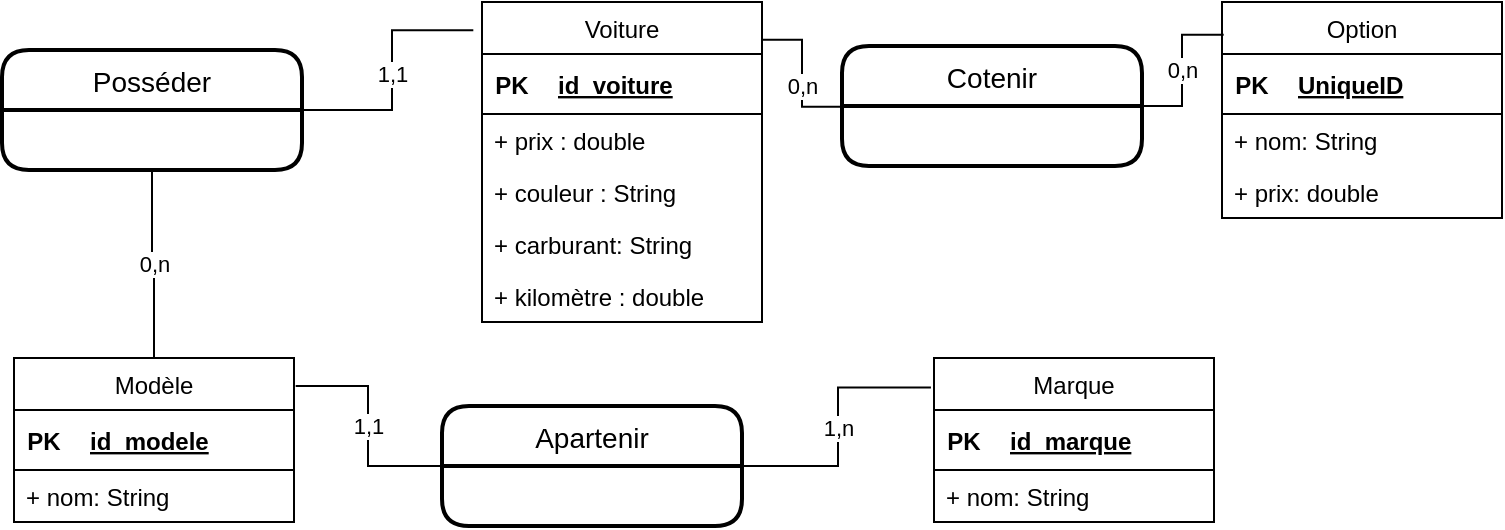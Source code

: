 <mxfile version="14.9.8" type="device"><diagram id="C5RBs43oDa-KdzZeNtuy" name="Page-1"><mxGraphModel dx="1038" dy="500" grid="1" gridSize="10" guides="1" tooltips="1" connect="1" arrows="1" fold="1" page="1" pageScale="1" pageWidth="827" pageHeight="1169" math="0" shadow="0"><root><mxCell id="WIyWlLk6GJQsqaUBKTNV-0"/><mxCell id="WIyWlLk6GJQsqaUBKTNV-1" parent="WIyWlLk6GJQsqaUBKTNV-0"/><mxCell id="zt9FCNGb6Eco4cI-RegK-0" value="Marque" style="swimlane;fontStyle=0;childLayout=stackLayout;horizontal=1;startSize=26;fillColor=none;horizontalStack=0;resizeParent=1;resizeParentMax=0;resizeLast=0;collapsible=1;marginBottom=0;" parent="WIyWlLk6GJQsqaUBKTNV-1" vertex="1"><mxGeometry x="526" y="218" width="140" height="82" as="geometry"/></mxCell><mxCell id="zt9FCNGb6Eco4cI-RegK-23" value="" style="shape=table;startSize=0;container=1;collapsible=1;childLayout=tableLayout;fixedRows=1;rowLines=0;fontStyle=0;align=center;resizeLast=1;strokeColor=none;fillColor=none;" parent="zt9FCNGb6Eco4cI-RegK-0" vertex="1"><mxGeometry y="26" width="140" height="30" as="geometry"/></mxCell><mxCell id="zt9FCNGb6Eco4cI-RegK-24" value="" style="shape=partialRectangle;collapsible=0;dropTarget=0;pointerEvents=0;fillColor=none;top=0;left=0;bottom=1;right=0;points=[[0,0.5],[1,0.5]];portConstraint=eastwest;" parent="zt9FCNGb6Eco4cI-RegK-23" vertex="1"><mxGeometry width="140" height="30" as="geometry"/></mxCell><mxCell id="zt9FCNGb6Eco4cI-RegK-25" value="PK" style="shape=partialRectangle;connectable=0;fillColor=none;top=0;left=0;bottom=0;right=0;fontStyle=1;overflow=hidden;" parent="zt9FCNGb6Eco4cI-RegK-24" vertex="1"><mxGeometry width="30" height="30" as="geometry"/></mxCell><mxCell id="zt9FCNGb6Eco4cI-RegK-26" value="id_marque" style="shape=partialRectangle;connectable=0;fillColor=none;top=0;left=0;bottom=0;right=0;align=left;spacingLeft=6;fontStyle=5;overflow=hidden;" parent="zt9FCNGb6Eco4cI-RegK-24" vertex="1"><mxGeometry x="30" width="110" height="30" as="geometry"/></mxCell><mxCell id="zt9FCNGb6Eco4cI-RegK-3" value="+ nom: String" style="text;strokeColor=none;fillColor=none;align=left;verticalAlign=top;spacingLeft=4;spacingRight=4;overflow=hidden;rotatable=0;points=[[0,0.5],[1,0.5]];portConstraint=eastwest;" parent="zt9FCNGb6Eco4cI-RegK-0" vertex="1"><mxGeometry y="56" width="140" height="26" as="geometry"/></mxCell><mxCell id="zt9FCNGb6Eco4cI-RegK-5" value="Option" style="swimlane;fontStyle=0;childLayout=stackLayout;horizontal=1;startSize=26;fillColor=none;horizontalStack=0;resizeParent=1;resizeParentMax=0;resizeLast=0;collapsible=1;marginBottom=0;" parent="WIyWlLk6GJQsqaUBKTNV-1" vertex="1"><mxGeometry x="670" y="40" width="140" height="108" as="geometry"/></mxCell><mxCell id="zt9FCNGb6Eco4cI-RegK-19" value="" style="shape=table;startSize=0;container=1;collapsible=1;childLayout=tableLayout;fixedRows=1;rowLines=0;fontStyle=0;align=center;resizeLast=1;strokeColor=none;fillColor=none;" parent="zt9FCNGb6Eco4cI-RegK-5" vertex="1"><mxGeometry y="26" width="140" height="30" as="geometry"/></mxCell><mxCell id="zt9FCNGb6Eco4cI-RegK-20" value="" style="shape=partialRectangle;collapsible=0;dropTarget=0;pointerEvents=0;fillColor=none;top=0;left=0;bottom=1;right=0;points=[[0,0.5],[1,0.5]];portConstraint=eastwest;" parent="zt9FCNGb6Eco4cI-RegK-19" vertex="1"><mxGeometry width="140" height="30" as="geometry"/></mxCell><mxCell id="zt9FCNGb6Eco4cI-RegK-21" value="PK" style="shape=partialRectangle;connectable=0;fillColor=none;top=0;left=0;bottom=0;right=0;fontStyle=1;overflow=hidden;" parent="zt9FCNGb6Eco4cI-RegK-20" vertex="1"><mxGeometry width="30" height="30" as="geometry"/></mxCell><mxCell id="zt9FCNGb6Eco4cI-RegK-22" value="UniqueID" style="shape=partialRectangle;connectable=0;fillColor=none;top=0;left=0;bottom=0;right=0;align=left;spacingLeft=6;fontStyle=5;overflow=hidden;" parent="zt9FCNGb6Eco4cI-RegK-20" vertex="1"><mxGeometry x="30" width="110" height="30" as="geometry"/></mxCell><mxCell id="zt9FCNGb6Eco4cI-RegK-6" value="+ nom: String" style="text;strokeColor=none;fillColor=none;align=left;verticalAlign=top;spacingLeft=4;spacingRight=4;overflow=hidden;rotatable=0;points=[[0,0.5],[1,0.5]];portConstraint=eastwest;" parent="zt9FCNGb6Eco4cI-RegK-5" vertex="1"><mxGeometry y="56" width="140" height="26" as="geometry"/></mxCell><mxCell id="zt9FCNGb6Eco4cI-RegK-7" value="+ prix: double" style="text;strokeColor=none;fillColor=none;align=left;verticalAlign=top;spacingLeft=4;spacingRight=4;overflow=hidden;rotatable=0;points=[[0,0.5],[1,0.5]];portConstraint=eastwest;" parent="zt9FCNGb6Eco4cI-RegK-5" vertex="1"><mxGeometry y="82" width="140" height="26" as="geometry"/></mxCell><mxCell id="zt9FCNGb6Eco4cI-RegK-8" value="Voiture" style="swimlane;fontStyle=0;childLayout=stackLayout;horizontal=1;startSize=26;fillColor=none;horizontalStack=0;resizeParent=1;resizeParentMax=0;resizeLast=0;collapsible=1;marginBottom=0;" parent="WIyWlLk6GJQsqaUBKTNV-1" vertex="1"><mxGeometry x="300" y="40" width="140" height="160" as="geometry"/></mxCell><mxCell id="zt9FCNGb6Eco4cI-RegK-15" value="" style="shape=table;startSize=0;container=1;collapsible=1;childLayout=tableLayout;fixedRows=1;rowLines=0;fontStyle=0;align=center;resizeLast=1;strokeColor=none;fillColor=none;" parent="zt9FCNGb6Eco4cI-RegK-8" vertex="1"><mxGeometry y="26" width="140" height="30" as="geometry"/></mxCell><mxCell id="zt9FCNGb6Eco4cI-RegK-16" value="" style="shape=partialRectangle;collapsible=0;dropTarget=0;pointerEvents=0;fillColor=none;top=0;left=0;bottom=1;right=0;points=[[0,0.5],[1,0.5]];portConstraint=eastwest;" parent="zt9FCNGb6Eco4cI-RegK-15" vertex="1"><mxGeometry width="140" height="30" as="geometry"/></mxCell><mxCell id="zt9FCNGb6Eco4cI-RegK-17" value="PK" style="shape=partialRectangle;connectable=0;fillColor=none;top=0;left=0;bottom=0;right=0;fontStyle=1;overflow=hidden;" parent="zt9FCNGb6Eco4cI-RegK-16" vertex="1"><mxGeometry width="30" height="30" as="geometry"/></mxCell><mxCell id="zt9FCNGb6Eco4cI-RegK-18" value="id_voiture" style="shape=partialRectangle;connectable=0;fillColor=none;top=0;left=0;bottom=0;right=0;align=left;spacingLeft=6;fontStyle=5;overflow=hidden;" parent="zt9FCNGb6Eco4cI-RegK-16" vertex="1"><mxGeometry x="30" width="110" height="30" as="geometry"/></mxCell><mxCell id="zt9FCNGb6Eco4cI-RegK-9" value="+ prix : double" style="text;strokeColor=none;fillColor=none;align=left;verticalAlign=top;spacingLeft=4;spacingRight=4;overflow=hidden;rotatable=0;points=[[0,0.5],[1,0.5]];portConstraint=eastwest;" parent="zt9FCNGb6Eco4cI-RegK-8" vertex="1"><mxGeometry y="56" width="140" height="26" as="geometry"/></mxCell><mxCell id="zt9FCNGb6Eco4cI-RegK-10" value="+ couleur : String" style="text;strokeColor=none;fillColor=none;align=left;verticalAlign=top;spacingLeft=4;spacingRight=4;overflow=hidden;rotatable=0;points=[[0,0.5],[1,0.5]];portConstraint=eastwest;" parent="zt9FCNGb6Eco4cI-RegK-8" vertex="1"><mxGeometry y="82" width="140" height="26" as="geometry"/></mxCell><mxCell id="IOYtw9b6PvSybIMOW1Jp-1" value="+ carburant: String" style="text;strokeColor=none;fillColor=none;align=left;verticalAlign=top;spacingLeft=4;spacingRight=4;overflow=hidden;rotatable=0;points=[[0,0.5],[1,0.5]];portConstraint=eastwest;" vertex="1" parent="zt9FCNGb6Eco4cI-RegK-8"><mxGeometry y="108" width="140" height="26" as="geometry"/></mxCell><mxCell id="IOYtw9b6PvSybIMOW1Jp-2" value="+ kilomètre : double" style="text;strokeColor=none;fillColor=none;align=left;verticalAlign=top;spacingLeft=4;spacingRight=4;overflow=hidden;rotatable=0;points=[[0,0.5],[1,0.5]];portConstraint=eastwest;" vertex="1" parent="zt9FCNGb6Eco4cI-RegK-8"><mxGeometry y="134" width="140" height="26" as="geometry"/></mxCell><mxCell id="zt9FCNGb6Eco4cI-RegK-38" value="0,n" style="edgeStyle=orthogonalEdgeStyle;rounded=0;orthogonalLoop=1;jettySize=auto;html=1;endArrow=none;endFill=0;entryX=0.5;entryY=1;entryDx=0;entryDy=0;" parent="WIyWlLk6GJQsqaUBKTNV-1" source="zt9FCNGb6Eco4cI-RegK-11" target="zt9FCNGb6Eco4cI-RegK-31" edge="1"><mxGeometry relative="1" as="geometry"><mxPoint x="130" y="130" as="targetPoint"/></mxGeometry></mxCell><mxCell id="zt9FCNGb6Eco4cI-RegK-11" value="Modèle" style="swimlane;fontStyle=0;childLayout=stackLayout;horizontal=1;startSize=26;fillColor=none;horizontalStack=0;resizeParent=1;resizeParentMax=0;resizeLast=0;collapsible=1;marginBottom=0;" parent="WIyWlLk6GJQsqaUBKTNV-1" vertex="1"><mxGeometry x="66" y="218" width="140" height="82" as="geometry"/></mxCell><mxCell id="zt9FCNGb6Eco4cI-RegK-27" value="" style="shape=table;startSize=0;container=1;collapsible=1;childLayout=tableLayout;fixedRows=1;rowLines=0;fontStyle=0;align=center;resizeLast=1;strokeColor=none;fillColor=none;" parent="zt9FCNGb6Eco4cI-RegK-11" vertex="1"><mxGeometry y="26" width="140" height="30" as="geometry"/></mxCell><mxCell id="zt9FCNGb6Eco4cI-RegK-28" value="" style="shape=partialRectangle;collapsible=0;dropTarget=0;pointerEvents=0;fillColor=none;top=0;left=0;bottom=1;right=0;points=[[0,0.5],[1,0.5]];portConstraint=eastwest;" parent="zt9FCNGb6Eco4cI-RegK-27" vertex="1"><mxGeometry width="140" height="30" as="geometry"/></mxCell><mxCell id="zt9FCNGb6Eco4cI-RegK-29" value="PK" style="shape=partialRectangle;connectable=0;fillColor=none;top=0;left=0;bottom=0;right=0;fontStyle=1;overflow=hidden;" parent="zt9FCNGb6Eco4cI-RegK-28" vertex="1"><mxGeometry width="30" height="30" as="geometry"/></mxCell><mxCell id="zt9FCNGb6Eco4cI-RegK-30" value="id_modele" style="shape=partialRectangle;connectable=0;fillColor=none;top=0;left=0;bottom=0;right=0;align=left;spacingLeft=6;fontStyle=5;overflow=hidden;" parent="zt9FCNGb6Eco4cI-RegK-28" vertex="1"><mxGeometry x="30" width="110" height="30" as="geometry"/></mxCell><mxCell id="IOYtw9b6PvSybIMOW1Jp-3" value="+ nom: String" style="text;strokeColor=none;fillColor=none;align=left;verticalAlign=top;spacingLeft=4;spacingRight=4;overflow=hidden;rotatable=0;points=[[0,0.5],[1,0.5]];portConstraint=eastwest;" vertex="1" parent="zt9FCNGb6Eco4cI-RegK-11"><mxGeometry y="56" width="140" height="26" as="geometry"/></mxCell><mxCell id="zt9FCNGb6Eco4cI-RegK-31" value="Posséder" style="swimlane;childLayout=stackLayout;horizontal=1;startSize=30;horizontalStack=0;rounded=1;fontSize=14;fontStyle=0;strokeWidth=2;resizeParent=0;resizeLast=1;shadow=0;dashed=0;align=center;" parent="WIyWlLk6GJQsqaUBKTNV-1" vertex="1"><mxGeometry x="60" y="64" width="150" height="60" as="geometry"/></mxCell><mxCell id="zt9FCNGb6Eco4cI-RegK-33" value="Apartenir" style="swimlane;childLayout=stackLayout;horizontal=1;startSize=30;horizontalStack=0;rounded=1;fontSize=14;fontStyle=0;strokeWidth=2;resizeParent=0;resizeLast=1;shadow=0;dashed=0;align=center;" parent="WIyWlLk6GJQsqaUBKTNV-1" vertex="1"><mxGeometry x="280" y="242" width="150" height="60" as="geometry"/></mxCell><mxCell id="zt9FCNGb6Eco4cI-RegK-34" value="Cotenir" style="swimlane;childLayout=stackLayout;horizontal=1;startSize=30;horizontalStack=0;rounded=1;fontSize=14;fontStyle=0;strokeWidth=2;resizeParent=0;resizeLast=1;shadow=0;dashed=0;align=center;" parent="WIyWlLk6GJQsqaUBKTNV-1" vertex="1"><mxGeometry x="480" y="62" width="150" height="60" as="geometry"/></mxCell><mxCell id="zt9FCNGb6Eco4cI-RegK-35" value="0,n" style="edgeStyle=orthogonalEdgeStyle;rounded=0;orthogonalLoop=1;jettySize=auto;html=1;entryX=0.088;entryY=0.507;entryDx=0;entryDy=0;entryPerimeter=0;endArrow=none;endFill=0;exitX=1.003;exitY=0.118;exitDx=0;exitDy=0;exitPerimeter=0;" parent="WIyWlLk6GJQsqaUBKTNV-1" source="zt9FCNGb6Eco4cI-RegK-8" target="zt9FCNGb6Eco4cI-RegK-34" edge="1"><mxGeometry relative="1" as="geometry"/></mxCell><mxCell id="zt9FCNGb6Eco4cI-RegK-36" value="0,n" style="edgeStyle=orthogonalEdgeStyle;rounded=0;orthogonalLoop=1;jettySize=auto;html=1;exitX=0.006;exitY=0.152;exitDx=0;exitDy=0;entryX=1;entryY=0.5;entryDx=0;entryDy=0;endArrow=none;endFill=0;exitPerimeter=0;" parent="WIyWlLk6GJQsqaUBKTNV-1" source="zt9FCNGb6Eco4cI-RegK-5" target="zt9FCNGb6Eco4cI-RegK-34" edge="1"><mxGeometry relative="1" as="geometry"/></mxCell><mxCell id="zt9FCNGb6Eco4cI-RegK-37" value="1,1" style="edgeStyle=orthogonalEdgeStyle;rounded=0;orthogonalLoop=1;jettySize=auto;html=1;entryX=1;entryY=0.5;entryDx=0;entryDy=0;endArrow=none;endFill=0;exitX=-0.031;exitY=0.088;exitDx=0;exitDy=0;exitPerimeter=0;" parent="WIyWlLk6GJQsqaUBKTNV-1" source="zt9FCNGb6Eco4cI-RegK-8" target="zt9FCNGb6Eco4cI-RegK-31" edge="1"><mxGeometry relative="1" as="geometry"/></mxCell><mxCell id="zt9FCNGb6Eco4cI-RegK-39" value="1,1" style="edgeStyle=orthogonalEdgeStyle;rounded=0;orthogonalLoop=1;jettySize=auto;html=1;entryX=0;entryY=0.5;entryDx=0;entryDy=0;endArrow=none;endFill=0;exitX=1.006;exitY=0.171;exitDx=0;exitDy=0;exitPerimeter=0;" parent="WIyWlLk6GJQsqaUBKTNV-1" source="zt9FCNGb6Eco4cI-RegK-11" target="zt9FCNGb6Eco4cI-RegK-33" edge="1"><mxGeometry relative="1" as="geometry"><mxPoint x="206" y="313" as="sourcePoint"/></mxGeometry></mxCell><mxCell id="zt9FCNGb6Eco4cI-RegK-40" value="1,n" style="edgeStyle=orthogonalEdgeStyle;rounded=0;orthogonalLoop=1;jettySize=auto;html=1;entryX=1;entryY=0.5;entryDx=0;entryDy=0;endArrow=none;endFill=0;exitX=-0.011;exitY=0.18;exitDx=0;exitDy=0;exitPerimeter=0;" parent="WIyWlLk6GJQsqaUBKTNV-1" source="zt9FCNGb6Eco4cI-RegK-0" target="zt9FCNGb6Eco4cI-RegK-33" edge="1"><mxGeometry relative="1" as="geometry"><mxPoint x="526" y="287" as="sourcePoint"/></mxGeometry></mxCell></root></mxGraphModel></diagram></mxfile>